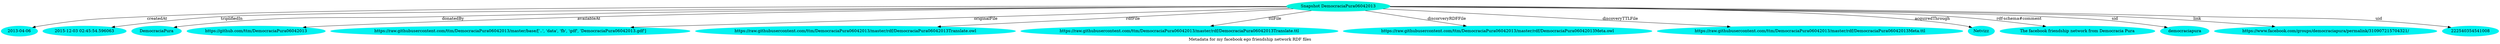 digraph  {
	graph [label="Metadata for my facebook ego friendship network RDF files"];
	node [label="\N"];
	"Snapshot DemocraciaPura06042013"	 [color="#02F3DD",
		style=filled];
	1364	 [color="#02F3F1",
		label="2013-04-06",
		style=filled];
	"Snapshot DemocraciaPura06042013" -> 1364	 [label=createdAt];
	1365	 [color="#02F3F1",
		label="2015-12-03 02:45:54.596063",
		style=filled];
	"Snapshot DemocraciaPura06042013" -> 1365	 [label=triplifiedIn];
	1366	 [color="#02F3F1",
		label=DemocraciaPura,
		style=filled];
	"Snapshot DemocraciaPura06042013" -> 1366	 [label=donatedBy];
	1367	 [color="#02F3F1",
		label="https://github.com/ttm/DemocraciaPura06042013",
		style=filled];
	"Snapshot DemocraciaPura06042013" -> 1367	 [label=availableAt];
	1368	 [color="#02F3F1",
		label="https://raw.githubusercontent.com/ttm/DemocraciaPura06042013/master/base/['..', 'data', 'fb', 'gdf', 'DemocraciaPura06042013.gdf']",
		style=filled];
	"Snapshot DemocraciaPura06042013" -> 1368	 [label=originalFile];
	1369	 [color="#02F3F1",
		label="https://raw.githubusercontent.com/ttm/DemocraciaPura06042013/master/rdf/DemocraciaPura06042013Translate.owl",
		style=filled];
	"Snapshot DemocraciaPura06042013" -> 1369	 [label=rdfFile];
	1370	 [color="#02F3F1",
		label="https://raw.githubusercontent.com/ttm/DemocraciaPura06042013/master/rdf/DemocraciaPura06042013Translate.ttl",
		style=filled];
	"Snapshot DemocraciaPura06042013" -> 1370	 [label=ttlFile];
	1371	 [color="#02F3F1",
		label="https://raw.githubusercontent.com/ttm/DemocraciaPura06042013/master/rdf/DemocraciaPura06042013Meta.owl",
		style=filled];
	"Snapshot DemocraciaPura06042013" -> 1371	 [label=discorveryRDFFile];
	1372	 [color="#02F3F1",
		label="https://raw.githubusercontent.com/ttm/DemocraciaPura06042013/master/rdf/DemocraciaPura06042013Meta.ttl",
		style=filled];
	"Snapshot DemocraciaPura06042013" -> 1372	 [label=discoveryTTLFile];
	1373	 [color="#02F3F1",
		label=Netvizz,
		style=filled];
	"Snapshot DemocraciaPura06042013" -> 1373	 [label=acquiredThrough];
	1374	 [color="#02F3F1",
		label="The facebook friendship network from Democracia Pura",
		style=filled];
	"Snapshot DemocraciaPura06042013" -> 1374	 [label="rdf-schema#comment"];
	1375	 [color="#02F3F1",
		label=democraciapura,
		style=filled];
	"Snapshot DemocraciaPura06042013" -> 1375	 [label=sid];
	1376	 [color="#02F3F1",
		label="https://www.facebook.com/groups/democraciapura/permalink/310907215704321/",
		style=filled];
	"Snapshot DemocraciaPura06042013" -> 1376	 [label=link];
	1377	 [color="#02F3F1",
		label=222540354541008,
		style=filled];
	"Snapshot DemocraciaPura06042013" -> 1377	 [label=uid];
}
